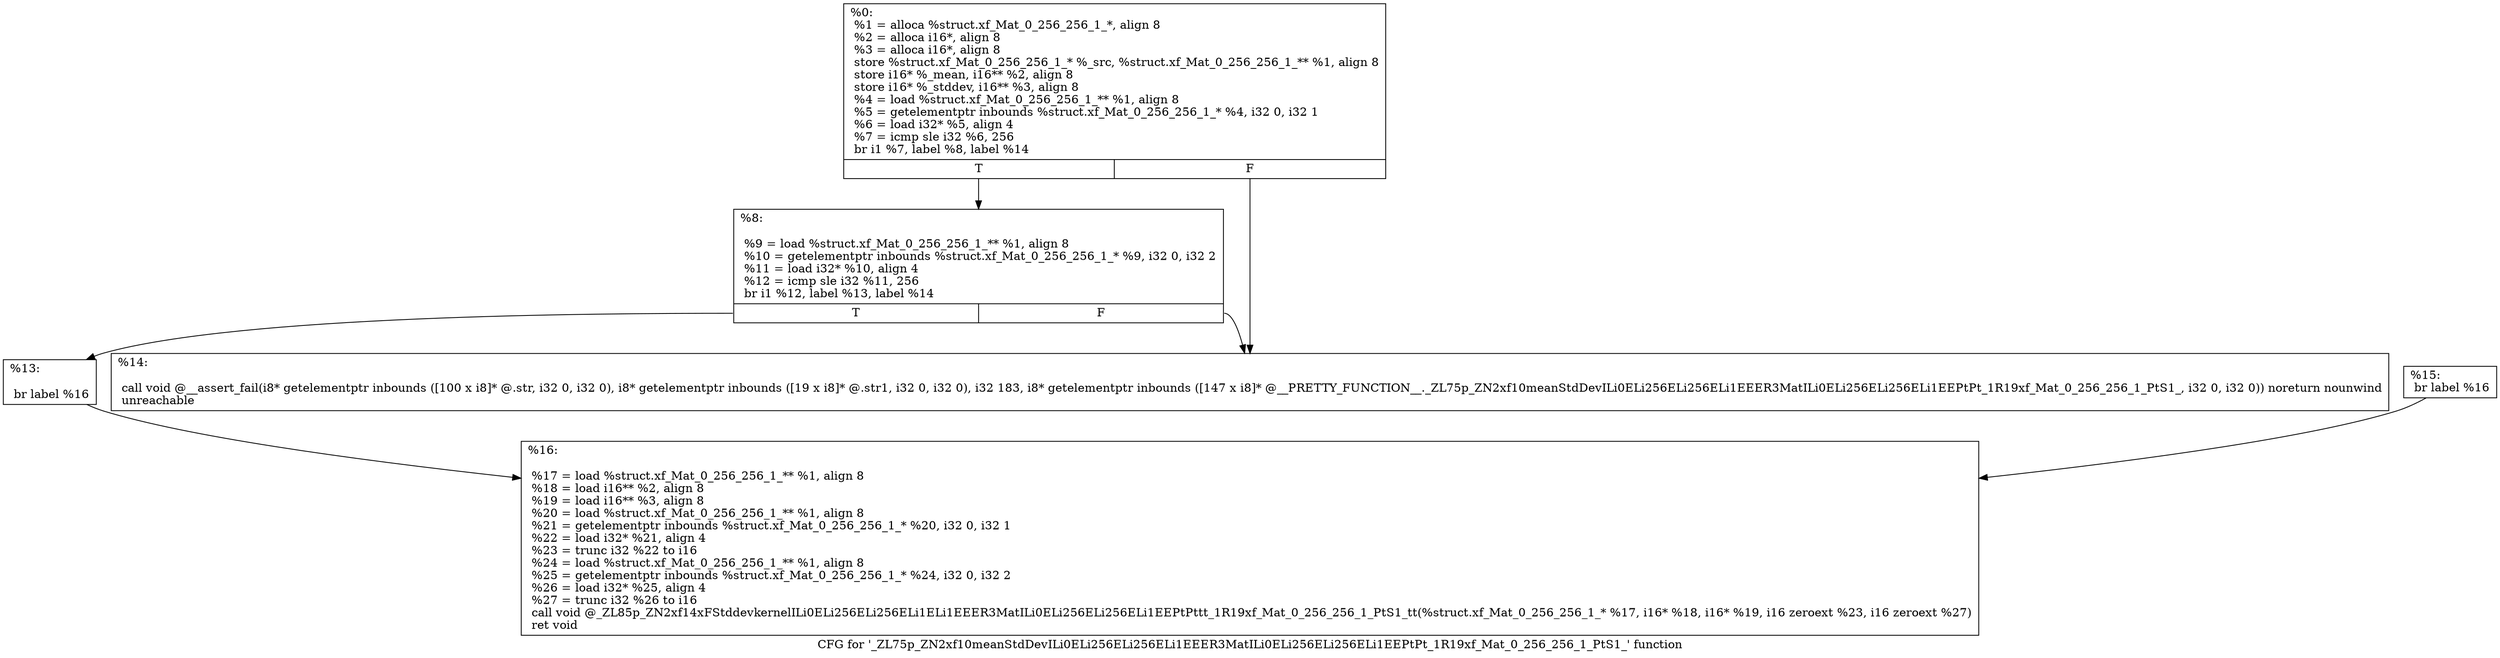 digraph "CFG for '_ZL75p_ZN2xf10meanStdDevILi0ELi256ELi256ELi1EEER3MatILi0ELi256ELi256ELi1EEPtPt_1R19xf_Mat_0_256_256_1_PtS1_' function" {
	label="CFG for '_ZL75p_ZN2xf10meanStdDevILi0ELi256ELi256ELi1EEER3MatILi0ELi256ELi256ELi1EEPtPt_1R19xf_Mat_0_256_256_1_PtS1_' function";

	Node0x1939580 [shape=record,label="{%0:\l  %1 = alloca %struct.xf_Mat_0_256_256_1_*, align 8\l  %2 = alloca i16*, align 8\l  %3 = alloca i16*, align 8\l  store %struct.xf_Mat_0_256_256_1_* %_src, %struct.xf_Mat_0_256_256_1_** %1, align 8\l  store i16* %_mean, i16** %2, align 8\l  store i16* %_stddev, i16** %3, align 8\l  %4 = load %struct.xf_Mat_0_256_256_1_** %1, align 8\l  %5 = getelementptr inbounds %struct.xf_Mat_0_256_256_1_* %4, i32 0, i32 1\l  %6 = load i32* %5, align 4\l  %7 = icmp sle i32 %6, 256\l  br i1 %7, label %8, label %14\l|{<s0>T|<s1>F}}"];
	Node0x1939580:s0 -> Node0x1939a10;
	Node0x1939580:s1 -> Node0x1939a70;
	Node0x1939a10 [shape=record,label="{%8:\l\l  %9 = load %struct.xf_Mat_0_256_256_1_** %1, align 8\l  %10 = getelementptr inbounds %struct.xf_Mat_0_256_256_1_* %9, i32 0, i32 2\l  %11 = load i32* %10, align 4\l  %12 = icmp sle i32 %11, 256\l  br i1 %12, label %13, label %14\l|{<s0>T|<s1>F}}"];
	Node0x1939a10:s0 -> Node0x1939de0;
	Node0x1939a10:s1 -> Node0x1939a70;
	Node0x1939de0 [shape=record,label="{%13:\l\l  br label %16\l}"];
	Node0x1939de0 -> Node0x1939ef0;
	Node0x1939a70 [shape=record,label="{%14:\l\l  call void @__assert_fail(i8* getelementptr inbounds ([100 x i8]* @.str, i32 0, i32 0), i8* getelementptr inbounds ([19 x i8]* @.str1, i32 0, i32 0), i32 183, i8* getelementptr inbounds ([147 x i8]* @__PRETTY_FUNCTION__._ZL75p_ZN2xf10meanStdDevILi0ELi256ELi256ELi1EEER3MatILi0ELi256ELi256ELi1EEPtPt_1R19xf_Mat_0_256_256_1_PtS1_, i32 0, i32 0)) noreturn nounwind\l  unreachable\l}"];
	Node0x193a5e0 [shape=record,label="{%15:                                                  \l  br label %16\l}"];
	Node0x193a5e0 -> Node0x1939ef0;
	Node0x1939ef0 [shape=record,label="{%16:\l\l  %17 = load %struct.xf_Mat_0_256_256_1_** %1, align 8\l  %18 = load i16** %2, align 8\l  %19 = load i16** %3, align 8\l  %20 = load %struct.xf_Mat_0_256_256_1_** %1, align 8\l  %21 = getelementptr inbounds %struct.xf_Mat_0_256_256_1_* %20, i32 0, i32 1\l  %22 = load i32* %21, align 4\l  %23 = trunc i32 %22 to i16\l  %24 = load %struct.xf_Mat_0_256_256_1_** %1, align 8\l  %25 = getelementptr inbounds %struct.xf_Mat_0_256_256_1_* %24, i32 0, i32 2\l  %26 = load i32* %25, align 4\l  %27 = trunc i32 %26 to i16\l  call void @_ZL85p_ZN2xf14xFStddevkernelILi0ELi256ELi256ELi1ELi1EEER3MatILi0ELi256ELi256ELi1EEPtPttt_1R19xf_Mat_0_256_256_1_PtS1_tt(%struct.xf_Mat_0_256_256_1_* %17, i16* %18, i16* %19, i16 zeroext %23, i16 zeroext %27)\l  ret void\l}"];
}

